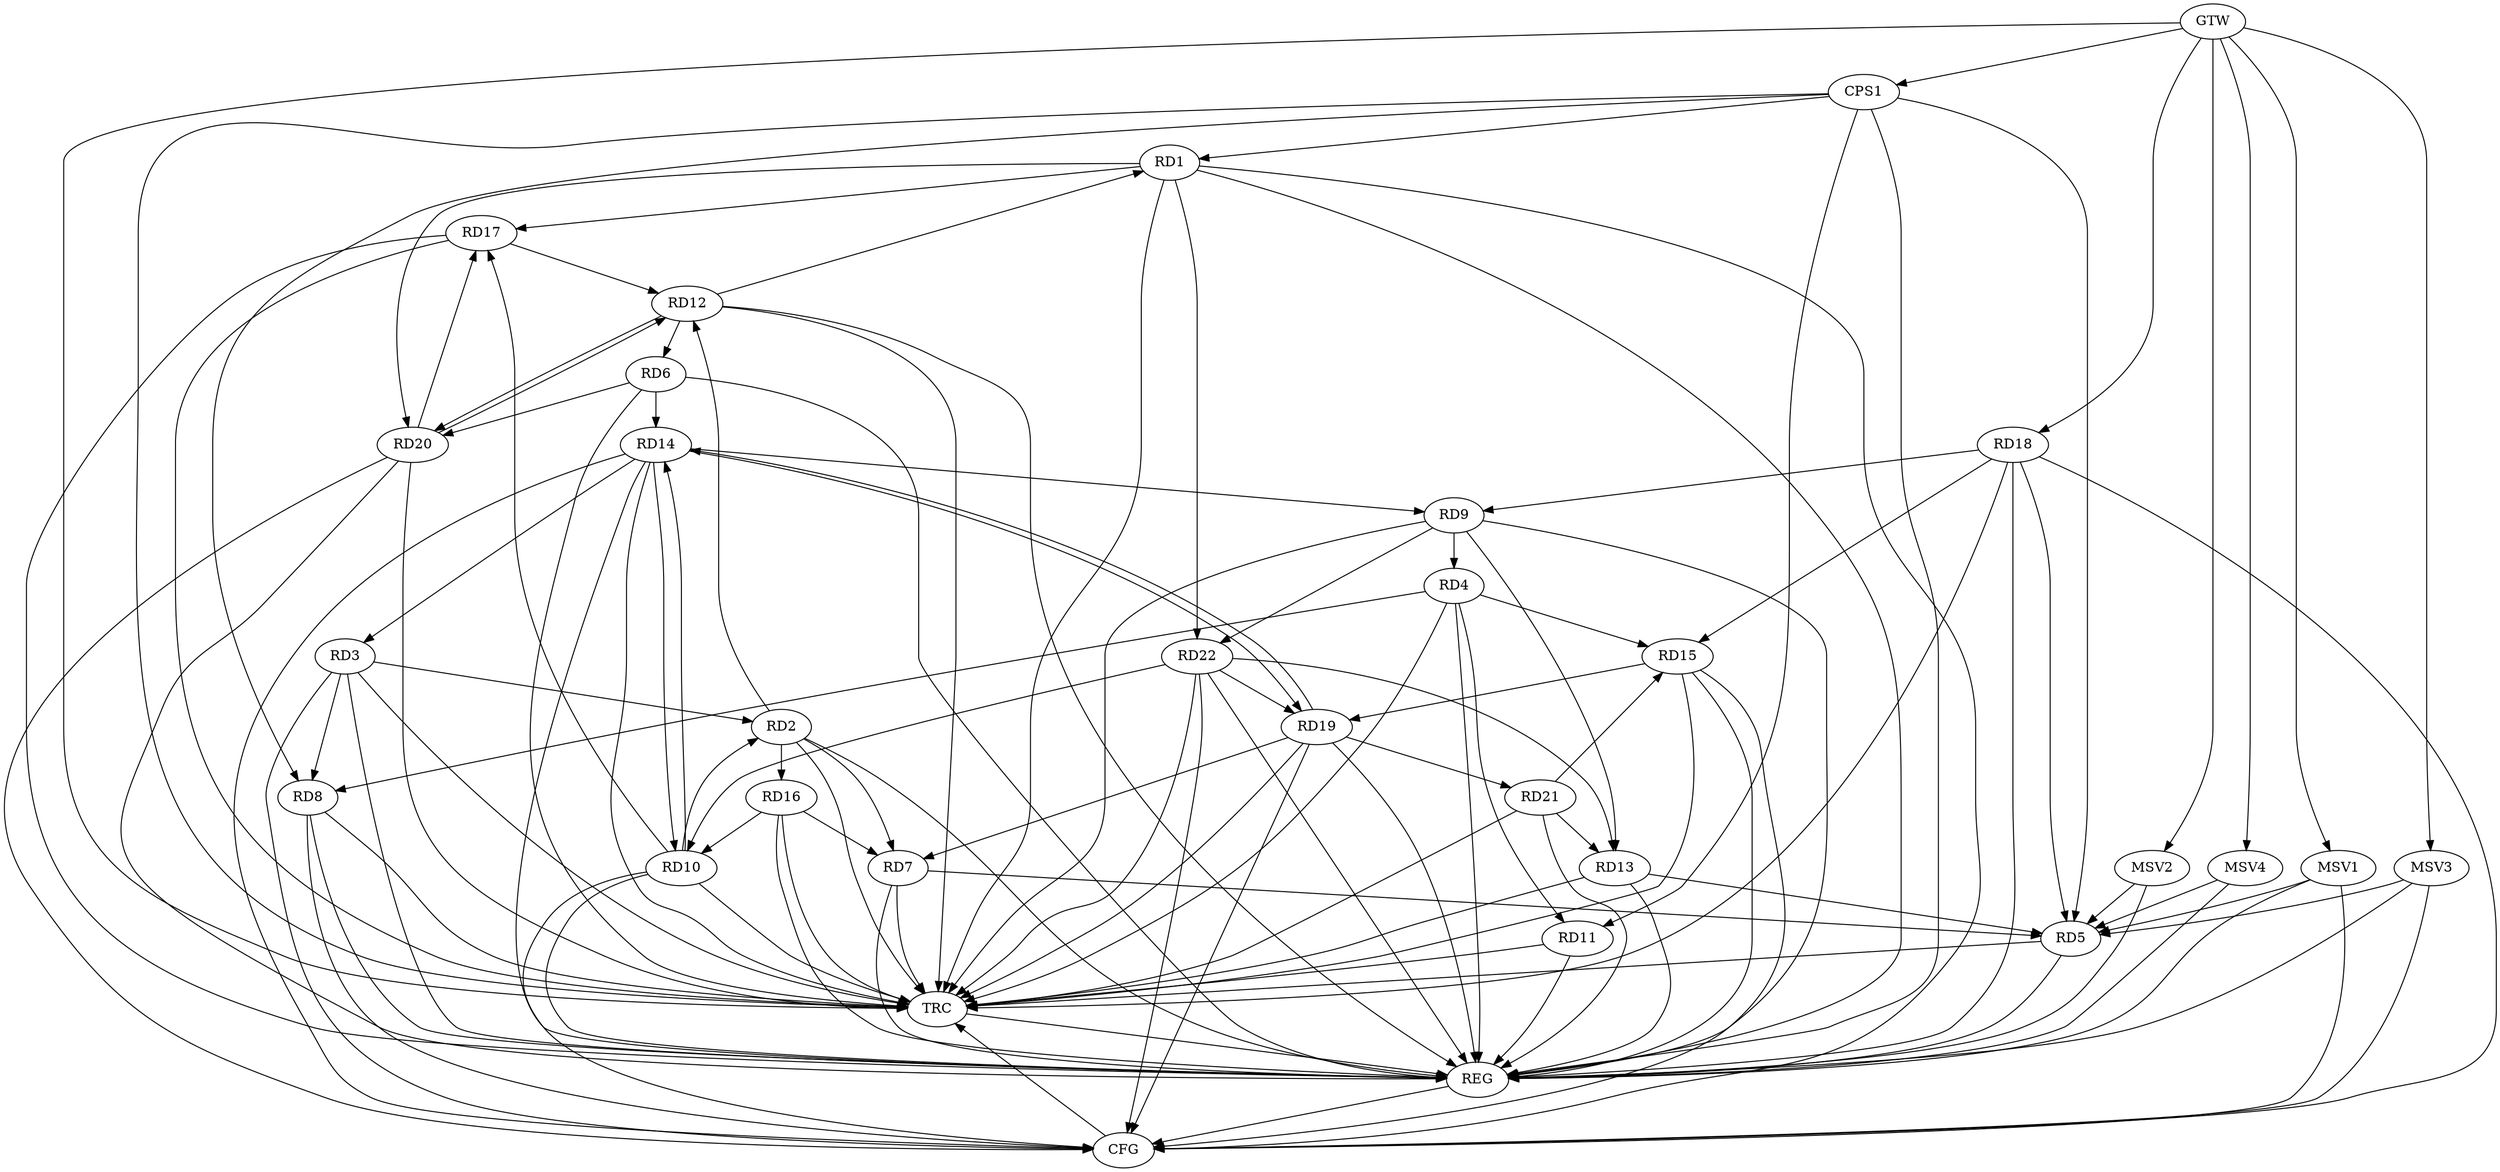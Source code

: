 strict digraph G {
  RD1 [ label="RD1" ];
  RD2 [ label="RD2" ];
  RD3 [ label="RD3" ];
  RD4 [ label="RD4" ];
  RD5 [ label="RD5" ];
  RD6 [ label="RD6" ];
  RD7 [ label="RD7" ];
  RD8 [ label="RD8" ];
  RD9 [ label="RD9" ];
  RD10 [ label="RD10" ];
  RD11 [ label="RD11" ];
  RD12 [ label="RD12" ];
  RD13 [ label="RD13" ];
  RD14 [ label="RD14" ];
  RD15 [ label="RD15" ];
  RD16 [ label="RD16" ];
  RD17 [ label="RD17" ];
  RD18 [ label="RD18" ];
  RD19 [ label="RD19" ];
  RD20 [ label="RD20" ];
  RD21 [ label="RD21" ];
  RD22 [ label="RD22" ];
  CPS1 [ label="CPS1" ];
  GTW [ label="GTW" ];
  REG [ label="REG" ];
  CFG [ label="CFG" ];
  TRC [ label="TRC" ];
  MSV1 [ label="MSV1" ];
  MSV2 [ label="MSV2" ];
  MSV3 [ label="MSV3" ];
  MSV4 [ label="MSV4" ];
  RD12 -> RD1;
  RD1 -> RD17;
  RD1 -> RD20;
  RD1 -> RD22;
  RD3 -> RD2;
  RD2 -> RD7;
  RD10 -> RD2;
  RD2 -> RD12;
  RD2 -> RD16;
  RD3 -> RD8;
  RD14 -> RD3;
  RD4 -> RD8;
  RD9 -> RD4;
  RD4 -> RD11;
  RD4 -> RD15;
  RD7 -> RD5;
  RD13 -> RD5;
  RD18 -> RD5;
  RD12 -> RD6;
  RD6 -> RD14;
  RD6 -> RD20;
  RD16 -> RD7;
  RD19 -> RD7;
  RD9 -> RD13;
  RD14 -> RD9;
  RD18 -> RD9;
  RD9 -> RD22;
  RD10 -> RD14;
  RD14 -> RD10;
  RD16 -> RD10;
  RD10 -> RD17;
  RD22 -> RD10;
  RD17 -> RD12;
  RD12 -> RD20;
  RD20 -> RD12;
  RD21 -> RD13;
  RD22 -> RD13;
  RD14 -> RD19;
  RD19 -> RD14;
  RD18 -> RD15;
  RD15 -> RD19;
  RD21 -> RD15;
  RD20 -> RD17;
  RD19 -> RD21;
  RD22 -> RD19;
  CPS1 -> RD5;
  CPS1 -> RD8;
  CPS1 -> RD11;
  CPS1 -> RD1;
  GTW -> RD18;
  GTW -> CPS1;
  RD1 -> REG;
  RD2 -> REG;
  RD3 -> REG;
  RD4 -> REG;
  RD5 -> REG;
  RD6 -> REG;
  RD7 -> REG;
  RD8 -> REG;
  RD9 -> REG;
  RD10 -> REG;
  RD11 -> REG;
  RD12 -> REG;
  RD13 -> REG;
  RD14 -> REG;
  RD15 -> REG;
  RD16 -> REG;
  RD17 -> REG;
  RD18 -> REG;
  RD19 -> REG;
  RD20 -> REG;
  RD21 -> REG;
  RD22 -> REG;
  CPS1 -> REG;
  RD15 -> CFG;
  RD22 -> CFG;
  RD14 -> CFG;
  RD19 -> CFG;
  RD1 -> CFG;
  RD8 -> CFG;
  RD10 -> CFG;
  RD20 -> CFG;
  RD3 -> CFG;
  RD18 -> CFG;
  REG -> CFG;
  RD1 -> TRC;
  RD2 -> TRC;
  RD3 -> TRC;
  RD4 -> TRC;
  RD5 -> TRC;
  RD6 -> TRC;
  RD7 -> TRC;
  RD8 -> TRC;
  RD9 -> TRC;
  RD10 -> TRC;
  RD11 -> TRC;
  RD12 -> TRC;
  RD13 -> TRC;
  RD14 -> TRC;
  RD15 -> TRC;
  RD16 -> TRC;
  RD17 -> TRC;
  RD18 -> TRC;
  RD19 -> TRC;
  RD20 -> TRC;
  RD21 -> TRC;
  RD22 -> TRC;
  CPS1 -> TRC;
  GTW -> TRC;
  CFG -> TRC;
  TRC -> REG;
  MSV1 -> RD5;
  GTW -> MSV1;
  MSV1 -> REG;
  MSV1 -> CFG;
  MSV2 -> RD5;
  MSV3 -> RD5;
  GTW -> MSV2;
  MSV2 -> REG;
  GTW -> MSV3;
  MSV3 -> REG;
  MSV3 -> CFG;
  MSV4 -> RD5;
  GTW -> MSV4;
  MSV4 -> REG;
}
